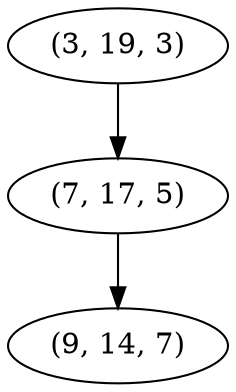 digraph tree {
    "(3, 19, 3)";
    "(7, 17, 5)";
    "(9, 14, 7)";
    "(3, 19, 3)" -> "(7, 17, 5)";
    "(7, 17, 5)" -> "(9, 14, 7)";
}
